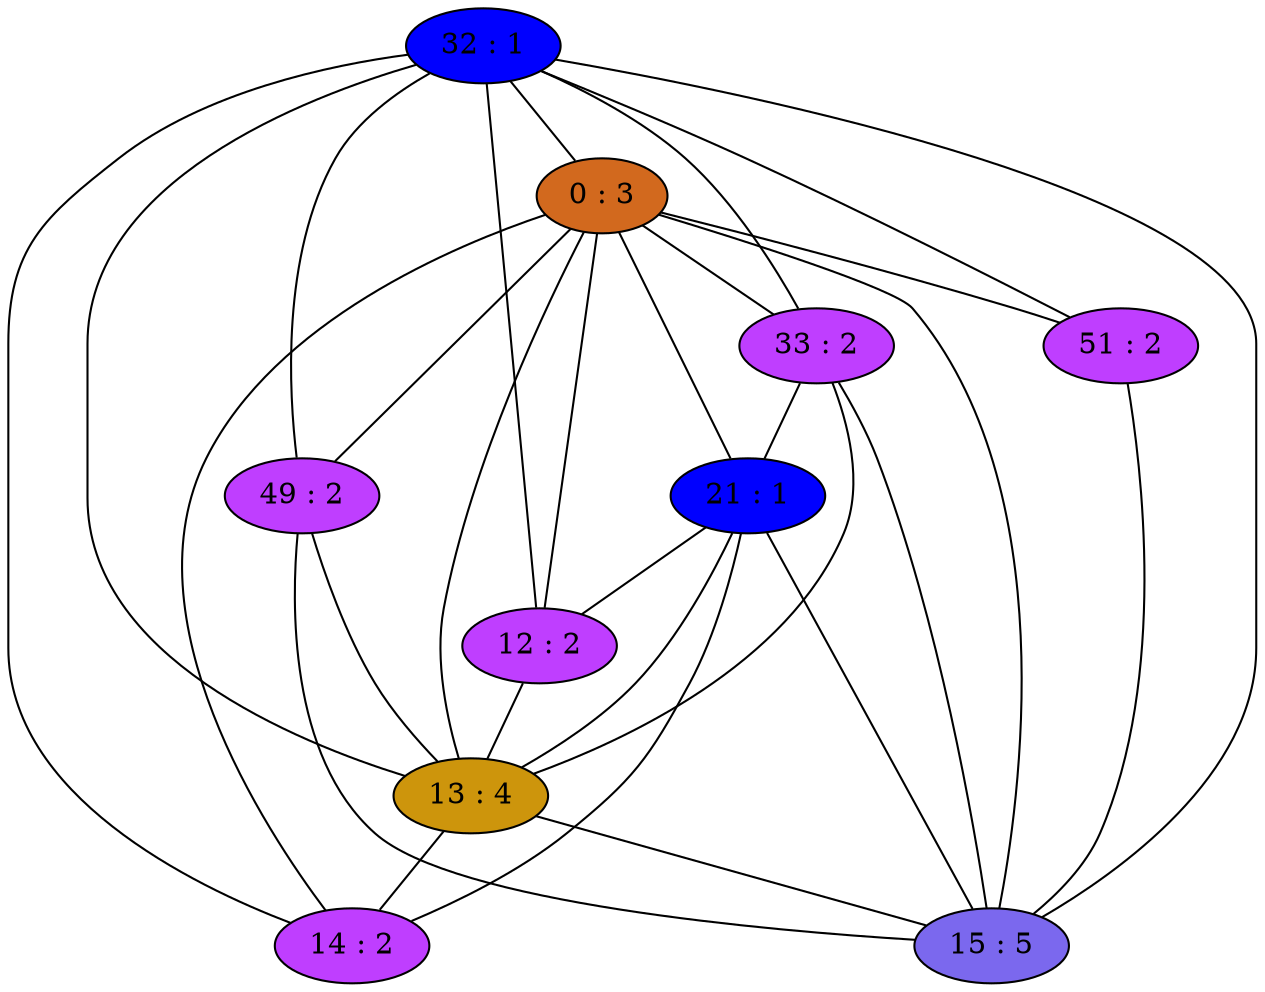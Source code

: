 strict graph {
32[label="32 : 1" style=filled fillcolor="blue1"];
32 -- 0
32 -- 49
32 -- 33
32 -- 51
32 -- 12
32 -- 13
32 -- 14
32 -- 15
0[label="0 : 3" style=filled fillcolor="chocolate"];
0 -- 32
0 -- 49
0 -- 33
0 -- 51
0 -- 21
0 -- 12
0 -- 13
0 -- 14
0 -- 15
33[label="33 : 2" style=filled fillcolor="darkorchid1"];
33 -- 32
33 -- 0
33 -- 21
33 -- 13
33 -- 15
49[label="49 : 2" style=filled fillcolor="darkorchid1"];
49 -- 32
49 -- 0
49 -- 13
49 -- 15
51[label="51 : 2" style=filled fillcolor="darkorchid1"];
51 -- 32
51 -- 0
51 -- 15
21[label="21 : 1" style=filled fillcolor="blue1"];
21 -- 0
21 -- 33
21 -- 12
21 -- 13
21 -- 14
21 -- 15
12[label="12 : 2" style=filled fillcolor="darkorchid1"];
12 -- 32
12 -- 0
12 -- 21
12 -- 13
13[label="13 : 4" style=filled fillcolor="darkgoldenrod3"];
13 -- 32
13 -- 0
13 -- 49
13 -- 33
13 -- 21
13 -- 12
13 -- 14
13 -- 15
14[label="14 : 2" style=filled fillcolor="darkorchid1"];
14 -- 32
14 -- 0
14 -- 21
14 -- 13
15[label="15 : 5" style=filled fillcolor="mediumslateblue"];
15 -- 32
15 -- 0
15 -- 49
15 -- 33
15 -- 51
15 -- 21
15 -- 13
}